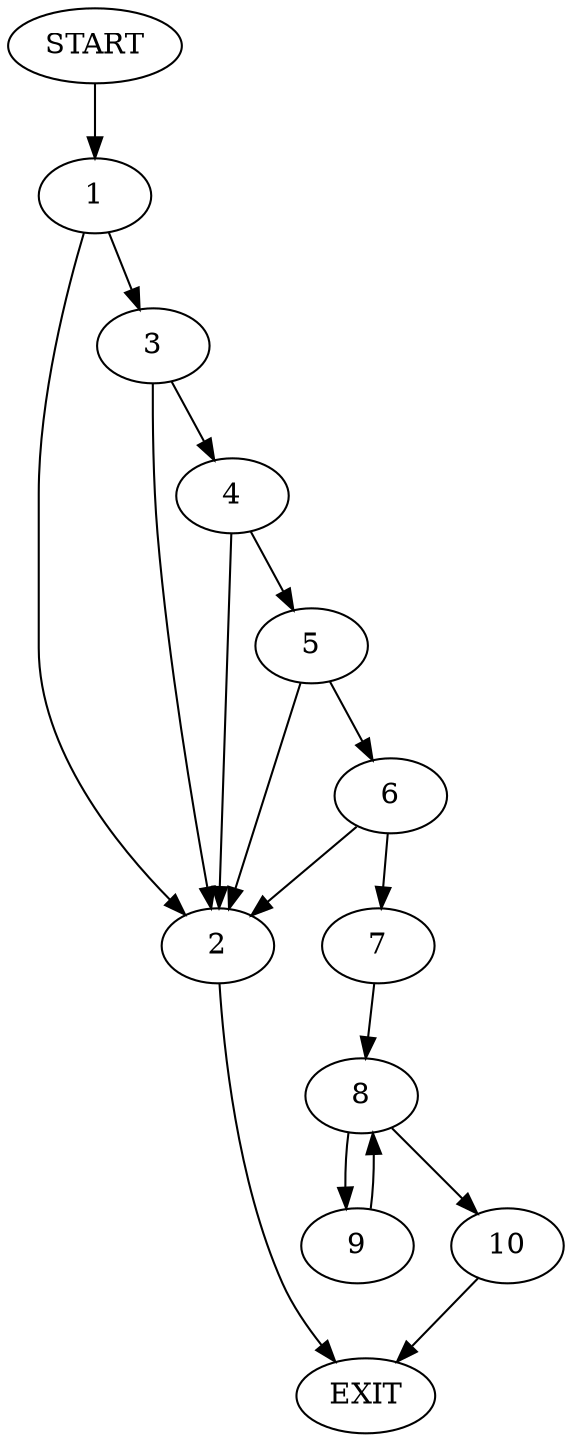 digraph {
0 [label="START"]
11 [label="EXIT"]
0 -> 1
1 -> 2
1 -> 3
3 -> 2
3 -> 4
2 -> 11
4 -> 5
4 -> 2
5 -> 6
5 -> 2
6 -> 2
6 -> 7
7 -> 8
8 -> 9
8 -> 10
9 -> 8
10 -> 11
}
